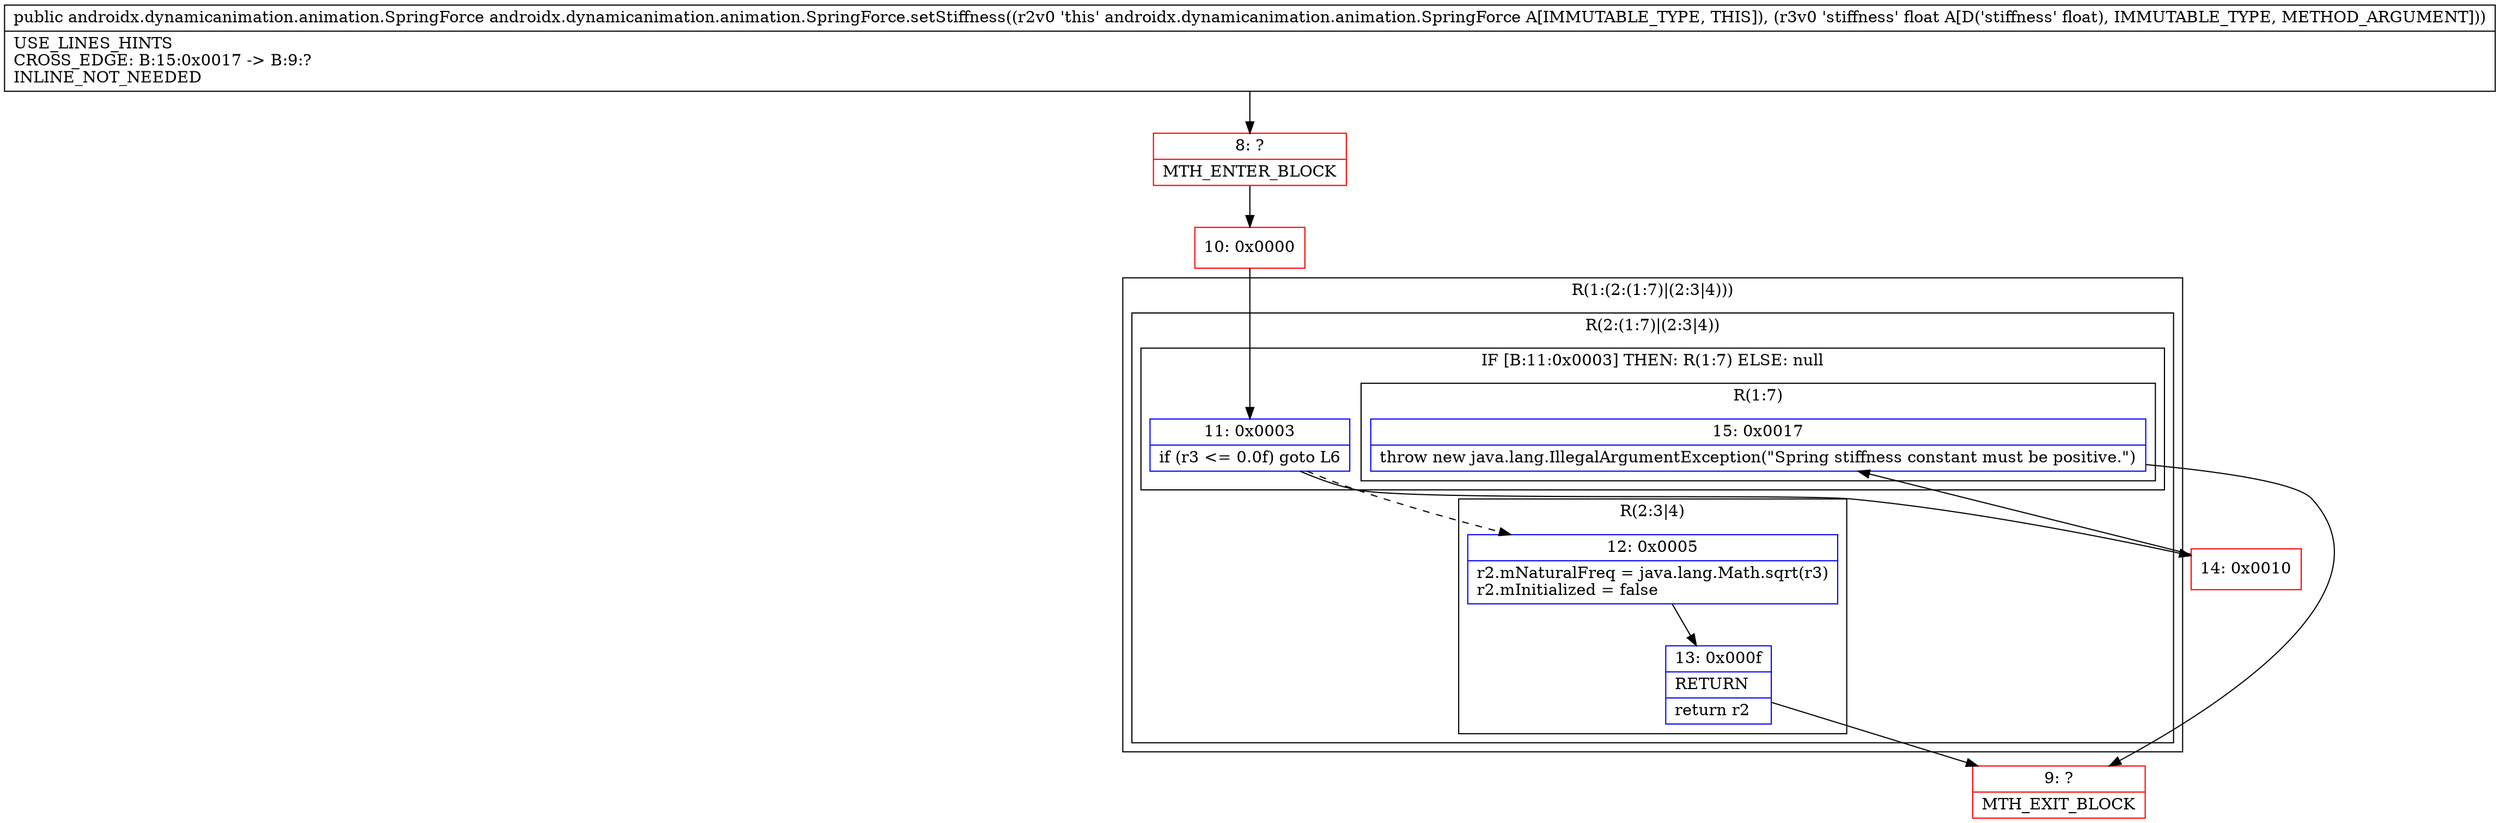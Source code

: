 digraph "CFG forandroidx.dynamicanimation.animation.SpringForce.setStiffness(F)Landroidx\/dynamicanimation\/animation\/SpringForce;" {
subgraph cluster_Region_246190632 {
label = "R(1:(2:(1:7)|(2:3|4)))";
node [shape=record,color=blue];
subgraph cluster_Region_1235923916 {
label = "R(2:(1:7)|(2:3|4))";
node [shape=record,color=blue];
subgraph cluster_IfRegion_534868241 {
label = "IF [B:11:0x0003] THEN: R(1:7) ELSE: null";
node [shape=record,color=blue];
Node_11 [shape=record,label="{11\:\ 0x0003|if (r3 \<= 0.0f) goto L6\l}"];
subgraph cluster_Region_1899005451 {
label = "R(1:7)";
node [shape=record,color=blue];
Node_15 [shape=record,label="{15\:\ 0x0017|throw new java.lang.IllegalArgumentException(\"Spring stiffness constant must be positive.\")\l}"];
}
}
subgraph cluster_Region_468150231 {
label = "R(2:3|4)";
node [shape=record,color=blue];
Node_12 [shape=record,label="{12\:\ 0x0005|r2.mNaturalFreq = java.lang.Math.sqrt(r3)\lr2.mInitialized = false\l}"];
Node_13 [shape=record,label="{13\:\ 0x000f|RETURN\l|return r2\l}"];
}
}
}
Node_8 [shape=record,color=red,label="{8\:\ ?|MTH_ENTER_BLOCK\l}"];
Node_10 [shape=record,color=red,label="{10\:\ 0x0000}"];
Node_9 [shape=record,color=red,label="{9\:\ ?|MTH_EXIT_BLOCK\l}"];
Node_14 [shape=record,color=red,label="{14\:\ 0x0010}"];
MethodNode[shape=record,label="{public androidx.dynamicanimation.animation.SpringForce androidx.dynamicanimation.animation.SpringForce.setStiffness((r2v0 'this' androidx.dynamicanimation.animation.SpringForce A[IMMUTABLE_TYPE, THIS]), (r3v0 'stiffness' float A[D('stiffness' float), IMMUTABLE_TYPE, METHOD_ARGUMENT]))  | USE_LINES_HINTS\lCROSS_EDGE: B:15:0x0017 \-\> B:9:?\lINLINE_NOT_NEEDED\l}"];
MethodNode -> Node_8;Node_11 -> Node_12[style=dashed];
Node_11 -> Node_14;
Node_15 -> Node_9;
Node_12 -> Node_13;
Node_13 -> Node_9;
Node_8 -> Node_10;
Node_10 -> Node_11;
Node_14 -> Node_15;
}

